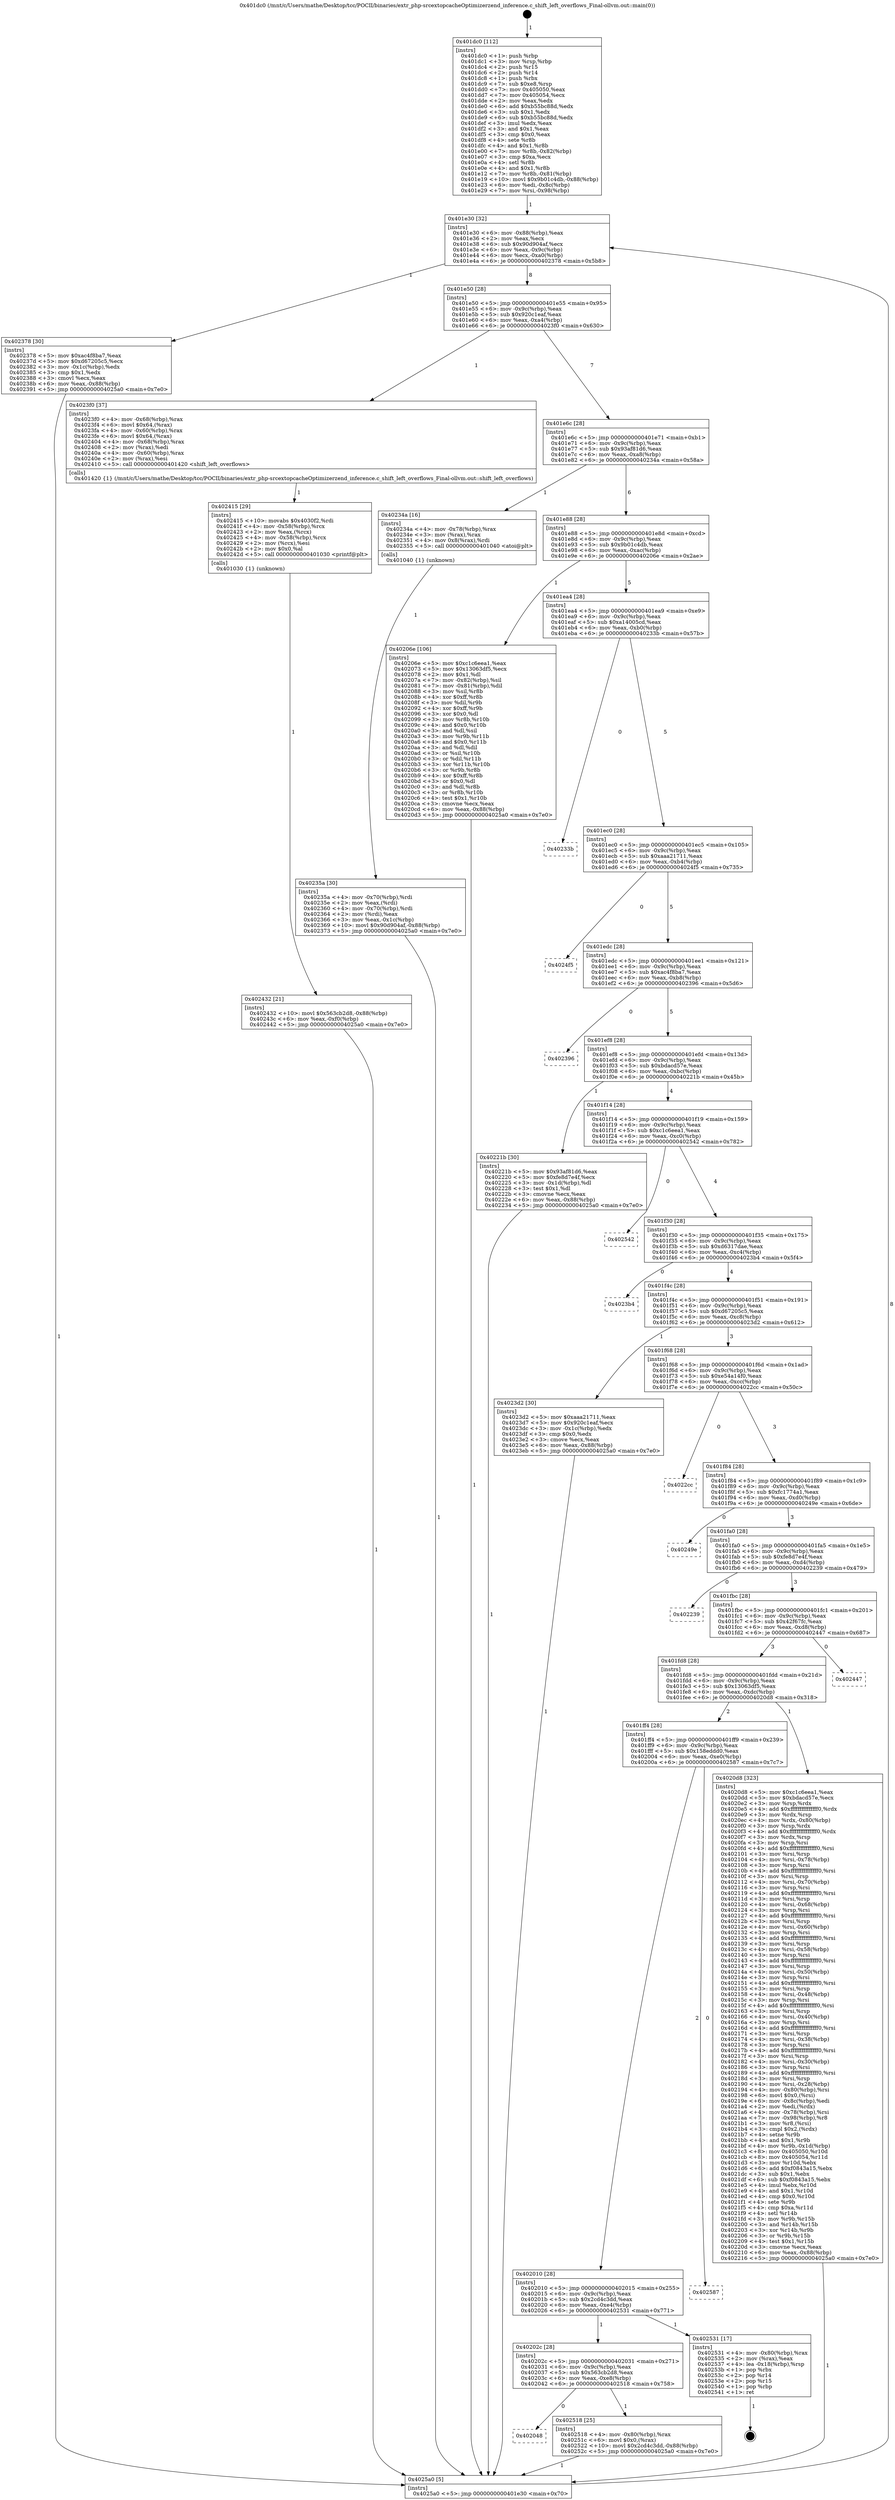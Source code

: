 digraph "0x401dc0" {
  label = "0x401dc0 (/mnt/c/Users/mathe/Desktop/tcc/POCII/binaries/extr_php-srcextopcacheOptimizerzend_inference.c_shift_left_overflows_Final-ollvm.out::main(0))"
  labelloc = "t"
  node[shape=record]

  Entry [label="",width=0.3,height=0.3,shape=circle,fillcolor=black,style=filled]
  "0x401e30" [label="{
     0x401e30 [32]\l
     | [instrs]\l
     &nbsp;&nbsp;0x401e30 \<+6\>: mov -0x88(%rbp),%eax\l
     &nbsp;&nbsp;0x401e36 \<+2\>: mov %eax,%ecx\l
     &nbsp;&nbsp;0x401e38 \<+6\>: sub $0x90d904af,%ecx\l
     &nbsp;&nbsp;0x401e3e \<+6\>: mov %eax,-0x9c(%rbp)\l
     &nbsp;&nbsp;0x401e44 \<+6\>: mov %ecx,-0xa0(%rbp)\l
     &nbsp;&nbsp;0x401e4a \<+6\>: je 0000000000402378 \<main+0x5b8\>\l
  }"]
  "0x402378" [label="{
     0x402378 [30]\l
     | [instrs]\l
     &nbsp;&nbsp;0x402378 \<+5\>: mov $0xac4f8ba7,%eax\l
     &nbsp;&nbsp;0x40237d \<+5\>: mov $0xd67205c5,%ecx\l
     &nbsp;&nbsp;0x402382 \<+3\>: mov -0x1c(%rbp),%edx\l
     &nbsp;&nbsp;0x402385 \<+3\>: cmp $0x1,%edx\l
     &nbsp;&nbsp;0x402388 \<+3\>: cmovl %ecx,%eax\l
     &nbsp;&nbsp;0x40238b \<+6\>: mov %eax,-0x88(%rbp)\l
     &nbsp;&nbsp;0x402391 \<+5\>: jmp 00000000004025a0 \<main+0x7e0\>\l
  }"]
  "0x401e50" [label="{
     0x401e50 [28]\l
     | [instrs]\l
     &nbsp;&nbsp;0x401e50 \<+5\>: jmp 0000000000401e55 \<main+0x95\>\l
     &nbsp;&nbsp;0x401e55 \<+6\>: mov -0x9c(%rbp),%eax\l
     &nbsp;&nbsp;0x401e5b \<+5\>: sub $0x920c1eaf,%eax\l
     &nbsp;&nbsp;0x401e60 \<+6\>: mov %eax,-0xa4(%rbp)\l
     &nbsp;&nbsp;0x401e66 \<+6\>: je 00000000004023f0 \<main+0x630\>\l
  }"]
  Exit [label="",width=0.3,height=0.3,shape=circle,fillcolor=black,style=filled,peripheries=2]
  "0x4023f0" [label="{
     0x4023f0 [37]\l
     | [instrs]\l
     &nbsp;&nbsp;0x4023f0 \<+4\>: mov -0x68(%rbp),%rax\l
     &nbsp;&nbsp;0x4023f4 \<+6\>: movl $0x64,(%rax)\l
     &nbsp;&nbsp;0x4023fa \<+4\>: mov -0x60(%rbp),%rax\l
     &nbsp;&nbsp;0x4023fe \<+6\>: movl $0x64,(%rax)\l
     &nbsp;&nbsp;0x402404 \<+4\>: mov -0x68(%rbp),%rax\l
     &nbsp;&nbsp;0x402408 \<+2\>: mov (%rax),%edi\l
     &nbsp;&nbsp;0x40240a \<+4\>: mov -0x60(%rbp),%rax\l
     &nbsp;&nbsp;0x40240e \<+2\>: mov (%rax),%esi\l
     &nbsp;&nbsp;0x402410 \<+5\>: call 0000000000401420 \<shift_left_overflows\>\l
     | [calls]\l
     &nbsp;&nbsp;0x401420 \{1\} (/mnt/c/Users/mathe/Desktop/tcc/POCII/binaries/extr_php-srcextopcacheOptimizerzend_inference.c_shift_left_overflows_Final-ollvm.out::shift_left_overflows)\l
  }"]
  "0x401e6c" [label="{
     0x401e6c [28]\l
     | [instrs]\l
     &nbsp;&nbsp;0x401e6c \<+5\>: jmp 0000000000401e71 \<main+0xb1\>\l
     &nbsp;&nbsp;0x401e71 \<+6\>: mov -0x9c(%rbp),%eax\l
     &nbsp;&nbsp;0x401e77 \<+5\>: sub $0x93af81d6,%eax\l
     &nbsp;&nbsp;0x401e7c \<+6\>: mov %eax,-0xa8(%rbp)\l
     &nbsp;&nbsp;0x401e82 \<+6\>: je 000000000040234a \<main+0x58a\>\l
  }"]
  "0x402048" [label="{
     0x402048\l
  }", style=dashed]
  "0x40234a" [label="{
     0x40234a [16]\l
     | [instrs]\l
     &nbsp;&nbsp;0x40234a \<+4\>: mov -0x78(%rbp),%rax\l
     &nbsp;&nbsp;0x40234e \<+3\>: mov (%rax),%rax\l
     &nbsp;&nbsp;0x402351 \<+4\>: mov 0x8(%rax),%rdi\l
     &nbsp;&nbsp;0x402355 \<+5\>: call 0000000000401040 \<atoi@plt\>\l
     | [calls]\l
     &nbsp;&nbsp;0x401040 \{1\} (unknown)\l
  }"]
  "0x401e88" [label="{
     0x401e88 [28]\l
     | [instrs]\l
     &nbsp;&nbsp;0x401e88 \<+5\>: jmp 0000000000401e8d \<main+0xcd\>\l
     &nbsp;&nbsp;0x401e8d \<+6\>: mov -0x9c(%rbp),%eax\l
     &nbsp;&nbsp;0x401e93 \<+5\>: sub $0x9b01c4db,%eax\l
     &nbsp;&nbsp;0x401e98 \<+6\>: mov %eax,-0xac(%rbp)\l
     &nbsp;&nbsp;0x401e9e \<+6\>: je 000000000040206e \<main+0x2ae\>\l
  }"]
  "0x402518" [label="{
     0x402518 [25]\l
     | [instrs]\l
     &nbsp;&nbsp;0x402518 \<+4\>: mov -0x80(%rbp),%rax\l
     &nbsp;&nbsp;0x40251c \<+6\>: movl $0x0,(%rax)\l
     &nbsp;&nbsp;0x402522 \<+10\>: movl $0x2cd4c3dd,-0x88(%rbp)\l
     &nbsp;&nbsp;0x40252c \<+5\>: jmp 00000000004025a0 \<main+0x7e0\>\l
  }"]
  "0x40206e" [label="{
     0x40206e [106]\l
     | [instrs]\l
     &nbsp;&nbsp;0x40206e \<+5\>: mov $0xc1c6eea1,%eax\l
     &nbsp;&nbsp;0x402073 \<+5\>: mov $0x13063df5,%ecx\l
     &nbsp;&nbsp;0x402078 \<+2\>: mov $0x1,%dl\l
     &nbsp;&nbsp;0x40207a \<+7\>: mov -0x82(%rbp),%sil\l
     &nbsp;&nbsp;0x402081 \<+7\>: mov -0x81(%rbp),%dil\l
     &nbsp;&nbsp;0x402088 \<+3\>: mov %sil,%r8b\l
     &nbsp;&nbsp;0x40208b \<+4\>: xor $0xff,%r8b\l
     &nbsp;&nbsp;0x40208f \<+3\>: mov %dil,%r9b\l
     &nbsp;&nbsp;0x402092 \<+4\>: xor $0xff,%r9b\l
     &nbsp;&nbsp;0x402096 \<+3\>: xor $0x0,%dl\l
     &nbsp;&nbsp;0x402099 \<+3\>: mov %r8b,%r10b\l
     &nbsp;&nbsp;0x40209c \<+4\>: and $0x0,%r10b\l
     &nbsp;&nbsp;0x4020a0 \<+3\>: and %dl,%sil\l
     &nbsp;&nbsp;0x4020a3 \<+3\>: mov %r9b,%r11b\l
     &nbsp;&nbsp;0x4020a6 \<+4\>: and $0x0,%r11b\l
     &nbsp;&nbsp;0x4020aa \<+3\>: and %dl,%dil\l
     &nbsp;&nbsp;0x4020ad \<+3\>: or %sil,%r10b\l
     &nbsp;&nbsp;0x4020b0 \<+3\>: or %dil,%r11b\l
     &nbsp;&nbsp;0x4020b3 \<+3\>: xor %r11b,%r10b\l
     &nbsp;&nbsp;0x4020b6 \<+3\>: or %r9b,%r8b\l
     &nbsp;&nbsp;0x4020b9 \<+4\>: xor $0xff,%r8b\l
     &nbsp;&nbsp;0x4020bd \<+3\>: or $0x0,%dl\l
     &nbsp;&nbsp;0x4020c0 \<+3\>: and %dl,%r8b\l
     &nbsp;&nbsp;0x4020c3 \<+3\>: or %r8b,%r10b\l
     &nbsp;&nbsp;0x4020c6 \<+4\>: test $0x1,%r10b\l
     &nbsp;&nbsp;0x4020ca \<+3\>: cmovne %ecx,%eax\l
     &nbsp;&nbsp;0x4020cd \<+6\>: mov %eax,-0x88(%rbp)\l
     &nbsp;&nbsp;0x4020d3 \<+5\>: jmp 00000000004025a0 \<main+0x7e0\>\l
  }"]
  "0x401ea4" [label="{
     0x401ea4 [28]\l
     | [instrs]\l
     &nbsp;&nbsp;0x401ea4 \<+5\>: jmp 0000000000401ea9 \<main+0xe9\>\l
     &nbsp;&nbsp;0x401ea9 \<+6\>: mov -0x9c(%rbp),%eax\l
     &nbsp;&nbsp;0x401eaf \<+5\>: sub $0xa14005cd,%eax\l
     &nbsp;&nbsp;0x401eb4 \<+6\>: mov %eax,-0xb0(%rbp)\l
     &nbsp;&nbsp;0x401eba \<+6\>: je 000000000040233b \<main+0x57b\>\l
  }"]
  "0x4025a0" [label="{
     0x4025a0 [5]\l
     | [instrs]\l
     &nbsp;&nbsp;0x4025a0 \<+5\>: jmp 0000000000401e30 \<main+0x70\>\l
  }"]
  "0x401dc0" [label="{
     0x401dc0 [112]\l
     | [instrs]\l
     &nbsp;&nbsp;0x401dc0 \<+1\>: push %rbp\l
     &nbsp;&nbsp;0x401dc1 \<+3\>: mov %rsp,%rbp\l
     &nbsp;&nbsp;0x401dc4 \<+2\>: push %r15\l
     &nbsp;&nbsp;0x401dc6 \<+2\>: push %r14\l
     &nbsp;&nbsp;0x401dc8 \<+1\>: push %rbx\l
     &nbsp;&nbsp;0x401dc9 \<+7\>: sub $0xe8,%rsp\l
     &nbsp;&nbsp;0x401dd0 \<+7\>: mov 0x405050,%eax\l
     &nbsp;&nbsp;0x401dd7 \<+7\>: mov 0x405054,%ecx\l
     &nbsp;&nbsp;0x401dde \<+2\>: mov %eax,%edx\l
     &nbsp;&nbsp;0x401de0 \<+6\>: add $0xb55bc88d,%edx\l
     &nbsp;&nbsp;0x401de6 \<+3\>: sub $0x1,%edx\l
     &nbsp;&nbsp;0x401de9 \<+6\>: sub $0xb55bc88d,%edx\l
     &nbsp;&nbsp;0x401def \<+3\>: imul %edx,%eax\l
     &nbsp;&nbsp;0x401df2 \<+3\>: and $0x1,%eax\l
     &nbsp;&nbsp;0x401df5 \<+3\>: cmp $0x0,%eax\l
     &nbsp;&nbsp;0x401df8 \<+4\>: sete %r8b\l
     &nbsp;&nbsp;0x401dfc \<+4\>: and $0x1,%r8b\l
     &nbsp;&nbsp;0x401e00 \<+7\>: mov %r8b,-0x82(%rbp)\l
     &nbsp;&nbsp;0x401e07 \<+3\>: cmp $0xa,%ecx\l
     &nbsp;&nbsp;0x401e0a \<+4\>: setl %r8b\l
     &nbsp;&nbsp;0x401e0e \<+4\>: and $0x1,%r8b\l
     &nbsp;&nbsp;0x401e12 \<+7\>: mov %r8b,-0x81(%rbp)\l
     &nbsp;&nbsp;0x401e19 \<+10\>: movl $0x9b01c4db,-0x88(%rbp)\l
     &nbsp;&nbsp;0x401e23 \<+6\>: mov %edi,-0x8c(%rbp)\l
     &nbsp;&nbsp;0x401e29 \<+7\>: mov %rsi,-0x98(%rbp)\l
  }"]
  "0x40202c" [label="{
     0x40202c [28]\l
     | [instrs]\l
     &nbsp;&nbsp;0x40202c \<+5\>: jmp 0000000000402031 \<main+0x271\>\l
     &nbsp;&nbsp;0x402031 \<+6\>: mov -0x9c(%rbp),%eax\l
     &nbsp;&nbsp;0x402037 \<+5\>: sub $0x563cb2d8,%eax\l
     &nbsp;&nbsp;0x40203c \<+6\>: mov %eax,-0xe8(%rbp)\l
     &nbsp;&nbsp;0x402042 \<+6\>: je 0000000000402518 \<main+0x758\>\l
  }"]
  "0x40233b" [label="{
     0x40233b\l
  }", style=dashed]
  "0x401ec0" [label="{
     0x401ec0 [28]\l
     | [instrs]\l
     &nbsp;&nbsp;0x401ec0 \<+5\>: jmp 0000000000401ec5 \<main+0x105\>\l
     &nbsp;&nbsp;0x401ec5 \<+6\>: mov -0x9c(%rbp),%eax\l
     &nbsp;&nbsp;0x401ecb \<+5\>: sub $0xaaa21711,%eax\l
     &nbsp;&nbsp;0x401ed0 \<+6\>: mov %eax,-0xb4(%rbp)\l
     &nbsp;&nbsp;0x401ed6 \<+6\>: je 00000000004024f5 \<main+0x735\>\l
  }"]
  "0x402531" [label="{
     0x402531 [17]\l
     | [instrs]\l
     &nbsp;&nbsp;0x402531 \<+4\>: mov -0x80(%rbp),%rax\l
     &nbsp;&nbsp;0x402535 \<+2\>: mov (%rax),%eax\l
     &nbsp;&nbsp;0x402537 \<+4\>: lea -0x18(%rbp),%rsp\l
     &nbsp;&nbsp;0x40253b \<+1\>: pop %rbx\l
     &nbsp;&nbsp;0x40253c \<+2\>: pop %r14\l
     &nbsp;&nbsp;0x40253e \<+2\>: pop %r15\l
     &nbsp;&nbsp;0x402540 \<+1\>: pop %rbp\l
     &nbsp;&nbsp;0x402541 \<+1\>: ret\l
  }"]
  "0x4024f5" [label="{
     0x4024f5\l
  }", style=dashed]
  "0x401edc" [label="{
     0x401edc [28]\l
     | [instrs]\l
     &nbsp;&nbsp;0x401edc \<+5\>: jmp 0000000000401ee1 \<main+0x121\>\l
     &nbsp;&nbsp;0x401ee1 \<+6\>: mov -0x9c(%rbp),%eax\l
     &nbsp;&nbsp;0x401ee7 \<+5\>: sub $0xac4f8ba7,%eax\l
     &nbsp;&nbsp;0x401eec \<+6\>: mov %eax,-0xb8(%rbp)\l
     &nbsp;&nbsp;0x401ef2 \<+6\>: je 0000000000402396 \<main+0x5d6\>\l
  }"]
  "0x402010" [label="{
     0x402010 [28]\l
     | [instrs]\l
     &nbsp;&nbsp;0x402010 \<+5\>: jmp 0000000000402015 \<main+0x255\>\l
     &nbsp;&nbsp;0x402015 \<+6\>: mov -0x9c(%rbp),%eax\l
     &nbsp;&nbsp;0x40201b \<+5\>: sub $0x2cd4c3dd,%eax\l
     &nbsp;&nbsp;0x402020 \<+6\>: mov %eax,-0xe4(%rbp)\l
     &nbsp;&nbsp;0x402026 \<+6\>: je 0000000000402531 \<main+0x771\>\l
  }"]
  "0x402396" [label="{
     0x402396\l
  }", style=dashed]
  "0x401ef8" [label="{
     0x401ef8 [28]\l
     | [instrs]\l
     &nbsp;&nbsp;0x401ef8 \<+5\>: jmp 0000000000401efd \<main+0x13d\>\l
     &nbsp;&nbsp;0x401efd \<+6\>: mov -0x9c(%rbp),%eax\l
     &nbsp;&nbsp;0x401f03 \<+5\>: sub $0xbdacd57e,%eax\l
     &nbsp;&nbsp;0x401f08 \<+6\>: mov %eax,-0xbc(%rbp)\l
     &nbsp;&nbsp;0x401f0e \<+6\>: je 000000000040221b \<main+0x45b\>\l
  }"]
  "0x402587" [label="{
     0x402587\l
  }", style=dashed]
  "0x40221b" [label="{
     0x40221b [30]\l
     | [instrs]\l
     &nbsp;&nbsp;0x40221b \<+5\>: mov $0x93af81d6,%eax\l
     &nbsp;&nbsp;0x402220 \<+5\>: mov $0xfe8d7e4f,%ecx\l
     &nbsp;&nbsp;0x402225 \<+3\>: mov -0x1d(%rbp),%dl\l
     &nbsp;&nbsp;0x402228 \<+3\>: test $0x1,%dl\l
     &nbsp;&nbsp;0x40222b \<+3\>: cmovne %ecx,%eax\l
     &nbsp;&nbsp;0x40222e \<+6\>: mov %eax,-0x88(%rbp)\l
     &nbsp;&nbsp;0x402234 \<+5\>: jmp 00000000004025a0 \<main+0x7e0\>\l
  }"]
  "0x401f14" [label="{
     0x401f14 [28]\l
     | [instrs]\l
     &nbsp;&nbsp;0x401f14 \<+5\>: jmp 0000000000401f19 \<main+0x159\>\l
     &nbsp;&nbsp;0x401f19 \<+6\>: mov -0x9c(%rbp),%eax\l
     &nbsp;&nbsp;0x401f1f \<+5\>: sub $0xc1c6eea1,%eax\l
     &nbsp;&nbsp;0x401f24 \<+6\>: mov %eax,-0xc0(%rbp)\l
     &nbsp;&nbsp;0x401f2a \<+6\>: je 0000000000402542 \<main+0x782\>\l
  }"]
  "0x402432" [label="{
     0x402432 [21]\l
     | [instrs]\l
     &nbsp;&nbsp;0x402432 \<+10\>: movl $0x563cb2d8,-0x88(%rbp)\l
     &nbsp;&nbsp;0x40243c \<+6\>: mov %eax,-0xf0(%rbp)\l
     &nbsp;&nbsp;0x402442 \<+5\>: jmp 00000000004025a0 \<main+0x7e0\>\l
  }"]
  "0x402542" [label="{
     0x402542\l
  }", style=dashed]
  "0x401f30" [label="{
     0x401f30 [28]\l
     | [instrs]\l
     &nbsp;&nbsp;0x401f30 \<+5\>: jmp 0000000000401f35 \<main+0x175\>\l
     &nbsp;&nbsp;0x401f35 \<+6\>: mov -0x9c(%rbp),%eax\l
     &nbsp;&nbsp;0x401f3b \<+5\>: sub $0xd6317dae,%eax\l
     &nbsp;&nbsp;0x401f40 \<+6\>: mov %eax,-0xc4(%rbp)\l
     &nbsp;&nbsp;0x401f46 \<+6\>: je 00000000004023b4 \<main+0x5f4\>\l
  }"]
  "0x402415" [label="{
     0x402415 [29]\l
     | [instrs]\l
     &nbsp;&nbsp;0x402415 \<+10\>: movabs $0x4030f2,%rdi\l
     &nbsp;&nbsp;0x40241f \<+4\>: mov -0x58(%rbp),%rcx\l
     &nbsp;&nbsp;0x402423 \<+2\>: mov %eax,(%rcx)\l
     &nbsp;&nbsp;0x402425 \<+4\>: mov -0x58(%rbp),%rcx\l
     &nbsp;&nbsp;0x402429 \<+2\>: mov (%rcx),%esi\l
     &nbsp;&nbsp;0x40242b \<+2\>: mov $0x0,%al\l
     &nbsp;&nbsp;0x40242d \<+5\>: call 0000000000401030 \<printf@plt\>\l
     | [calls]\l
     &nbsp;&nbsp;0x401030 \{1\} (unknown)\l
  }"]
  "0x4023b4" [label="{
     0x4023b4\l
  }", style=dashed]
  "0x401f4c" [label="{
     0x401f4c [28]\l
     | [instrs]\l
     &nbsp;&nbsp;0x401f4c \<+5\>: jmp 0000000000401f51 \<main+0x191\>\l
     &nbsp;&nbsp;0x401f51 \<+6\>: mov -0x9c(%rbp),%eax\l
     &nbsp;&nbsp;0x401f57 \<+5\>: sub $0xd67205c5,%eax\l
     &nbsp;&nbsp;0x401f5c \<+6\>: mov %eax,-0xc8(%rbp)\l
     &nbsp;&nbsp;0x401f62 \<+6\>: je 00000000004023d2 \<main+0x612\>\l
  }"]
  "0x40235a" [label="{
     0x40235a [30]\l
     | [instrs]\l
     &nbsp;&nbsp;0x40235a \<+4\>: mov -0x70(%rbp),%rdi\l
     &nbsp;&nbsp;0x40235e \<+2\>: mov %eax,(%rdi)\l
     &nbsp;&nbsp;0x402360 \<+4\>: mov -0x70(%rbp),%rdi\l
     &nbsp;&nbsp;0x402364 \<+2\>: mov (%rdi),%eax\l
     &nbsp;&nbsp;0x402366 \<+3\>: mov %eax,-0x1c(%rbp)\l
     &nbsp;&nbsp;0x402369 \<+10\>: movl $0x90d904af,-0x88(%rbp)\l
     &nbsp;&nbsp;0x402373 \<+5\>: jmp 00000000004025a0 \<main+0x7e0\>\l
  }"]
  "0x4023d2" [label="{
     0x4023d2 [30]\l
     | [instrs]\l
     &nbsp;&nbsp;0x4023d2 \<+5\>: mov $0xaaa21711,%eax\l
     &nbsp;&nbsp;0x4023d7 \<+5\>: mov $0x920c1eaf,%ecx\l
     &nbsp;&nbsp;0x4023dc \<+3\>: mov -0x1c(%rbp),%edx\l
     &nbsp;&nbsp;0x4023df \<+3\>: cmp $0x0,%edx\l
     &nbsp;&nbsp;0x4023e2 \<+3\>: cmove %ecx,%eax\l
     &nbsp;&nbsp;0x4023e5 \<+6\>: mov %eax,-0x88(%rbp)\l
     &nbsp;&nbsp;0x4023eb \<+5\>: jmp 00000000004025a0 \<main+0x7e0\>\l
  }"]
  "0x401f68" [label="{
     0x401f68 [28]\l
     | [instrs]\l
     &nbsp;&nbsp;0x401f68 \<+5\>: jmp 0000000000401f6d \<main+0x1ad\>\l
     &nbsp;&nbsp;0x401f6d \<+6\>: mov -0x9c(%rbp),%eax\l
     &nbsp;&nbsp;0x401f73 \<+5\>: sub $0xe54a14f0,%eax\l
     &nbsp;&nbsp;0x401f78 \<+6\>: mov %eax,-0xcc(%rbp)\l
     &nbsp;&nbsp;0x401f7e \<+6\>: je 00000000004022cc \<main+0x50c\>\l
  }"]
  "0x401ff4" [label="{
     0x401ff4 [28]\l
     | [instrs]\l
     &nbsp;&nbsp;0x401ff4 \<+5\>: jmp 0000000000401ff9 \<main+0x239\>\l
     &nbsp;&nbsp;0x401ff9 \<+6\>: mov -0x9c(%rbp),%eax\l
     &nbsp;&nbsp;0x401fff \<+5\>: sub $0x158eddd0,%eax\l
     &nbsp;&nbsp;0x402004 \<+6\>: mov %eax,-0xe0(%rbp)\l
     &nbsp;&nbsp;0x40200a \<+6\>: je 0000000000402587 \<main+0x7c7\>\l
  }"]
  "0x4022cc" [label="{
     0x4022cc\l
  }", style=dashed]
  "0x401f84" [label="{
     0x401f84 [28]\l
     | [instrs]\l
     &nbsp;&nbsp;0x401f84 \<+5\>: jmp 0000000000401f89 \<main+0x1c9\>\l
     &nbsp;&nbsp;0x401f89 \<+6\>: mov -0x9c(%rbp),%eax\l
     &nbsp;&nbsp;0x401f8f \<+5\>: sub $0xfc1774a1,%eax\l
     &nbsp;&nbsp;0x401f94 \<+6\>: mov %eax,-0xd0(%rbp)\l
     &nbsp;&nbsp;0x401f9a \<+6\>: je 000000000040249e \<main+0x6de\>\l
  }"]
  "0x4020d8" [label="{
     0x4020d8 [323]\l
     | [instrs]\l
     &nbsp;&nbsp;0x4020d8 \<+5\>: mov $0xc1c6eea1,%eax\l
     &nbsp;&nbsp;0x4020dd \<+5\>: mov $0xbdacd57e,%ecx\l
     &nbsp;&nbsp;0x4020e2 \<+3\>: mov %rsp,%rdx\l
     &nbsp;&nbsp;0x4020e5 \<+4\>: add $0xfffffffffffffff0,%rdx\l
     &nbsp;&nbsp;0x4020e9 \<+3\>: mov %rdx,%rsp\l
     &nbsp;&nbsp;0x4020ec \<+4\>: mov %rdx,-0x80(%rbp)\l
     &nbsp;&nbsp;0x4020f0 \<+3\>: mov %rsp,%rdx\l
     &nbsp;&nbsp;0x4020f3 \<+4\>: add $0xfffffffffffffff0,%rdx\l
     &nbsp;&nbsp;0x4020f7 \<+3\>: mov %rdx,%rsp\l
     &nbsp;&nbsp;0x4020fa \<+3\>: mov %rsp,%rsi\l
     &nbsp;&nbsp;0x4020fd \<+4\>: add $0xfffffffffffffff0,%rsi\l
     &nbsp;&nbsp;0x402101 \<+3\>: mov %rsi,%rsp\l
     &nbsp;&nbsp;0x402104 \<+4\>: mov %rsi,-0x78(%rbp)\l
     &nbsp;&nbsp;0x402108 \<+3\>: mov %rsp,%rsi\l
     &nbsp;&nbsp;0x40210b \<+4\>: add $0xfffffffffffffff0,%rsi\l
     &nbsp;&nbsp;0x40210f \<+3\>: mov %rsi,%rsp\l
     &nbsp;&nbsp;0x402112 \<+4\>: mov %rsi,-0x70(%rbp)\l
     &nbsp;&nbsp;0x402116 \<+3\>: mov %rsp,%rsi\l
     &nbsp;&nbsp;0x402119 \<+4\>: add $0xfffffffffffffff0,%rsi\l
     &nbsp;&nbsp;0x40211d \<+3\>: mov %rsi,%rsp\l
     &nbsp;&nbsp;0x402120 \<+4\>: mov %rsi,-0x68(%rbp)\l
     &nbsp;&nbsp;0x402124 \<+3\>: mov %rsp,%rsi\l
     &nbsp;&nbsp;0x402127 \<+4\>: add $0xfffffffffffffff0,%rsi\l
     &nbsp;&nbsp;0x40212b \<+3\>: mov %rsi,%rsp\l
     &nbsp;&nbsp;0x40212e \<+4\>: mov %rsi,-0x60(%rbp)\l
     &nbsp;&nbsp;0x402132 \<+3\>: mov %rsp,%rsi\l
     &nbsp;&nbsp;0x402135 \<+4\>: add $0xfffffffffffffff0,%rsi\l
     &nbsp;&nbsp;0x402139 \<+3\>: mov %rsi,%rsp\l
     &nbsp;&nbsp;0x40213c \<+4\>: mov %rsi,-0x58(%rbp)\l
     &nbsp;&nbsp;0x402140 \<+3\>: mov %rsp,%rsi\l
     &nbsp;&nbsp;0x402143 \<+4\>: add $0xfffffffffffffff0,%rsi\l
     &nbsp;&nbsp;0x402147 \<+3\>: mov %rsi,%rsp\l
     &nbsp;&nbsp;0x40214a \<+4\>: mov %rsi,-0x50(%rbp)\l
     &nbsp;&nbsp;0x40214e \<+3\>: mov %rsp,%rsi\l
     &nbsp;&nbsp;0x402151 \<+4\>: add $0xfffffffffffffff0,%rsi\l
     &nbsp;&nbsp;0x402155 \<+3\>: mov %rsi,%rsp\l
     &nbsp;&nbsp;0x402158 \<+4\>: mov %rsi,-0x48(%rbp)\l
     &nbsp;&nbsp;0x40215c \<+3\>: mov %rsp,%rsi\l
     &nbsp;&nbsp;0x40215f \<+4\>: add $0xfffffffffffffff0,%rsi\l
     &nbsp;&nbsp;0x402163 \<+3\>: mov %rsi,%rsp\l
     &nbsp;&nbsp;0x402166 \<+4\>: mov %rsi,-0x40(%rbp)\l
     &nbsp;&nbsp;0x40216a \<+3\>: mov %rsp,%rsi\l
     &nbsp;&nbsp;0x40216d \<+4\>: add $0xfffffffffffffff0,%rsi\l
     &nbsp;&nbsp;0x402171 \<+3\>: mov %rsi,%rsp\l
     &nbsp;&nbsp;0x402174 \<+4\>: mov %rsi,-0x38(%rbp)\l
     &nbsp;&nbsp;0x402178 \<+3\>: mov %rsp,%rsi\l
     &nbsp;&nbsp;0x40217b \<+4\>: add $0xfffffffffffffff0,%rsi\l
     &nbsp;&nbsp;0x40217f \<+3\>: mov %rsi,%rsp\l
     &nbsp;&nbsp;0x402182 \<+4\>: mov %rsi,-0x30(%rbp)\l
     &nbsp;&nbsp;0x402186 \<+3\>: mov %rsp,%rsi\l
     &nbsp;&nbsp;0x402189 \<+4\>: add $0xfffffffffffffff0,%rsi\l
     &nbsp;&nbsp;0x40218d \<+3\>: mov %rsi,%rsp\l
     &nbsp;&nbsp;0x402190 \<+4\>: mov %rsi,-0x28(%rbp)\l
     &nbsp;&nbsp;0x402194 \<+4\>: mov -0x80(%rbp),%rsi\l
     &nbsp;&nbsp;0x402198 \<+6\>: movl $0x0,(%rsi)\l
     &nbsp;&nbsp;0x40219e \<+6\>: mov -0x8c(%rbp),%edi\l
     &nbsp;&nbsp;0x4021a4 \<+2\>: mov %edi,(%rdx)\l
     &nbsp;&nbsp;0x4021a6 \<+4\>: mov -0x78(%rbp),%rsi\l
     &nbsp;&nbsp;0x4021aa \<+7\>: mov -0x98(%rbp),%r8\l
     &nbsp;&nbsp;0x4021b1 \<+3\>: mov %r8,(%rsi)\l
     &nbsp;&nbsp;0x4021b4 \<+3\>: cmpl $0x2,(%rdx)\l
     &nbsp;&nbsp;0x4021b7 \<+4\>: setne %r9b\l
     &nbsp;&nbsp;0x4021bb \<+4\>: and $0x1,%r9b\l
     &nbsp;&nbsp;0x4021bf \<+4\>: mov %r9b,-0x1d(%rbp)\l
     &nbsp;&nbsp;0x4021c3 \<+8\>: mov 0x405050,%r10d\l
     &nbsp;&nbsp;0x4021cb \<+8\>: mov 0x405054,%r11d\l
     &nbsp;&nbsp;0x4021d3 \<+3\>: mov %r10d,%ebx\l
     &nbsp;&nbsp;0x4021d6 \<+6\>: add $0xf0843a15,%ebx\l
     &nbsp;&nbsp;0x4021dc \<+3\>: sub $0x1,%ebx\l
     &nbsp;&nbsp;0x4021df \<+6\>: sub $0xf0843a15,%ebx\l
     &nbsp;&nbsp;0x4021e5 \<+4\>: imul %ebx,%r10d\l
     &nbsp;&nbsp;0x4021e9 \<+4\>: and $0x1,%r10d\l
     &nbsp;&nbsp;0x4021ed \<+4\>: cmp $0x0,%r10d\l
     &nbsp;&nbsp;0x4021f1 \<+4\>: sete %r9b\l
     &nbsp;&nbsp;0x4021f5 \<+4\>: cmp $0xa,%r11d\l
     &nbsp;&nbsp;0x4021f9 \<+4\>: setl %r14b\l
     &nbsp;&nbsp;0x4021fd \<+3\>: mov %r9b,%r15b\l
     &nbsp;&nbsp;0x402200 \<+3\>: and %r14b,%r15b\l
     &nbsp;&nbsp;0x402203 \<+3\>: xor %r14b,%r9b\l
     &nbsp;&nbsp;0x402206 \<+3\>: or %r9b,%r15b\l
     &nbsp;&nbsp;0x402209 \<+4\>: test $0x1,%r15b\l
     &nbsp;&nbsp;0x40220d \<+3\>: cmovne %ecx,%eax\l
     &nbsp;&nbsp;0x402210 \<+6\>: mov %eax,-0x88(%rbp)\l
     &nbsp;&nbsp;0x402216 \<+5\>: jmp 00000000004025a0 \<main+0x7e0\>\l
  }"]
  "0x40249e" [label="{
     0x40249e\l
  }", style=dashed]
  "0x401fa0" [label="{
     0x401fa0 [28]\l
     | [instrs]\l
     &nbsp;&nbsp;0x401fa0 \<+5\>: jmp 0000000000401fa5 \<main+0x1e5\>\l
     &nbsp;&nbsp;0x401fa5 \<+6\>: mov -0x9c(%rbp),%eax\l
     &nbsp;&nbsp;0x401fab \<+5\>: sub $0xfe8d7e4f,%eax\l
     &nbsp;&nbsp;0x401fb0 \<+6\>: mov %eax,-0xd4(%rbp)\l
     &nbsp;&nbsp;0x401fb6 \<+6\>: je 0000000000402239 \<main+0x479\>\l
  }"]
  "0x401fd8" [label="{
     0x401fd8 [28]\l
     | [instrs]\l
     &nbsp;&nbsp;0x401fd8 \<+5\>: jmp 0000000000401fdd \<main+0x21d\>\l
     &nbsp;&nbsp;0x401fdd \<+6\>: mov -0x9c(%rbp),%eax\l
     &nbsp;&nbsp;0x401fe3 \<+5\>: sub $0x13063df5,%eax\l
     &nbsp;&nbsp;0x401fe8 \<+6\>: mov %eax,-0xdc(%rbp)\l
     &nbsp;&nbsp;0x401fee \<+6\>: je 00000000004020d8 \<main+0x318\>\l
  }"]
  "0x402239" [label="{
     0x402239\l
  }", style=dashed]
  "0x401fbc" [label="{
     0x401fbc [28]\l
     | [instrs]\l
     &nbsp;&nbsp;0x401fbc \<+5\>: jmp 0000000000401fc1 \<main+0x201\>\l
     &nbsp;&nbsp;0x401fc1 \<+6\>: mov -0x9c(%rbp),%eax\l
     &nbsp;&nbsp;0x401fc7 \<+5\>: sub $0x42f67fc,%eax\l
     &nbsp;&nbsp;0x401fcc \<+6\>: mov %eax,-0xd8(%rbp)\l
     &nbsp;&nbsp;0x401fd2 \<+6\>: je 0000000000402447 \<main+0x687\>\l
  }"]
  "0x402447" [label="{
     0x402447\l
  }", style=dashed]
  Entry -> "0x401dc0" [label=" 1"]
  "0x401e30" -> "0x402378" [label=" 1"]
  "0x401e30" -> "0x401e50" [label=" 8"]
  "0x402531" -> Exit [label=" 1"]
  "0x401e50" -> "0x4023f0" [label=" 1"]
  "0x401e50" -> "0x401e6c" [label=" 7"]
  "0x402518" -> "0x4025a0" [label=" 1"]
  "0x401e6c" -> "0x40234a" [label=" 1"]
  "0x401e6c" -> "0x401e88" [label=" 6"]
  "0x40202c" -> "0x402048" [label=" 0"]
  "0x401e88" -> "0x40206e" [label=" 1"]
  "0x401e88" -> "0x401ea4" [label=" 5"]
  "0x40206e" -> "0x4025a0" [label=" 1"]
  "0x401dc0" -> "0x401e30" [label=" 1"]
  "0x4025a0" -> "0x401e30" [label=" 8"]
  "0x40202c" -> "0x402518" [label=" 1"]
  "0x401ea4" -> "0x40233b" [label=" 0"]
  "0x401ea4" -> "0x401ec0" [label=" 5"]
  "0x402010" -> "0x40202c" [label=" 1"]
  "0x401ec0" -> "0x4024f5" [label=" 0"]
  "0x401ec0" -> "0x401edc" [label=" 5"]
  "0x402010" -> "0x402531" [label=" 1"]
  "0x401edc" -> "0x402396" [label=" 0"]
  "0x401edc" -> "0x401ef8" [label=" 5"]
  "0x401ff4" -> "0x402010" [label=" 2"]
  "0x401ef8" -> "0x40221b" [label=" 1"]
  "0x401ef8" -> "0x401f14" [label=" 4"]
  "0x401ff4" -> "0x402587" [label=" 0"]
  "0x401f14" -> "0x402542" [label=" 0"]
  "0x401f14" -> "0x401f30" [label=" 4"]
  "0x402432" -> "0x4025a0" [label=" 1"]
  "0x401f30" -> "0x4023b4" [label=" 0"]
  "0x401f30" -> "0x401f4c" [label=" 4"]
  "0x402415" -> "0x402432" [label=" 1"]
  "0x401f4c" -> "0x4023d2" [label=" 1"]
  "0x401f4c" -> "0x401f68" [label=" 3"]
  "0x4023f0" -> "0x402415" [label=" 1"]
  "0x401f68" -> "0x4022cc" [label=" 0"]
  "0x401f68" -> "0x401f84" [label=" 3"]
  "0x402378" -> "0x4025a0" [label=" 1"]
  "0x401f84" -> "0x40249e" [label=" 0"]
  "0x401f84" -> "0x401fa0" [label=" 3"]
  "0x40235a" -> "0x4025a0" [label=" 1"]
  "0x401fa0" -> "0x402239" [label=" 0"]
  "0x401fa0" -> "0x401fbc" [label=" 3"]
  "0x40221b" -> "0x4025a0" [label=" 1"]
  "0x401fbc" -> "0x402447" [label=" 0"]
  "0x401fbc" -> "0x401fd8" [label=" 3"]
  "0x40234a" -> "0x40235a" [label=" 1"]
  "0x401fd8" -> "0x4020d8" [label=" 1"]
  "0x401fd8" -> "0x401ff4" [label=" 2"]
  "0x4023d2" -> "0x4025a0" [label=" 1"]
  "0x4020d8" -> "0x4025a0" [label=" 1"]
}
